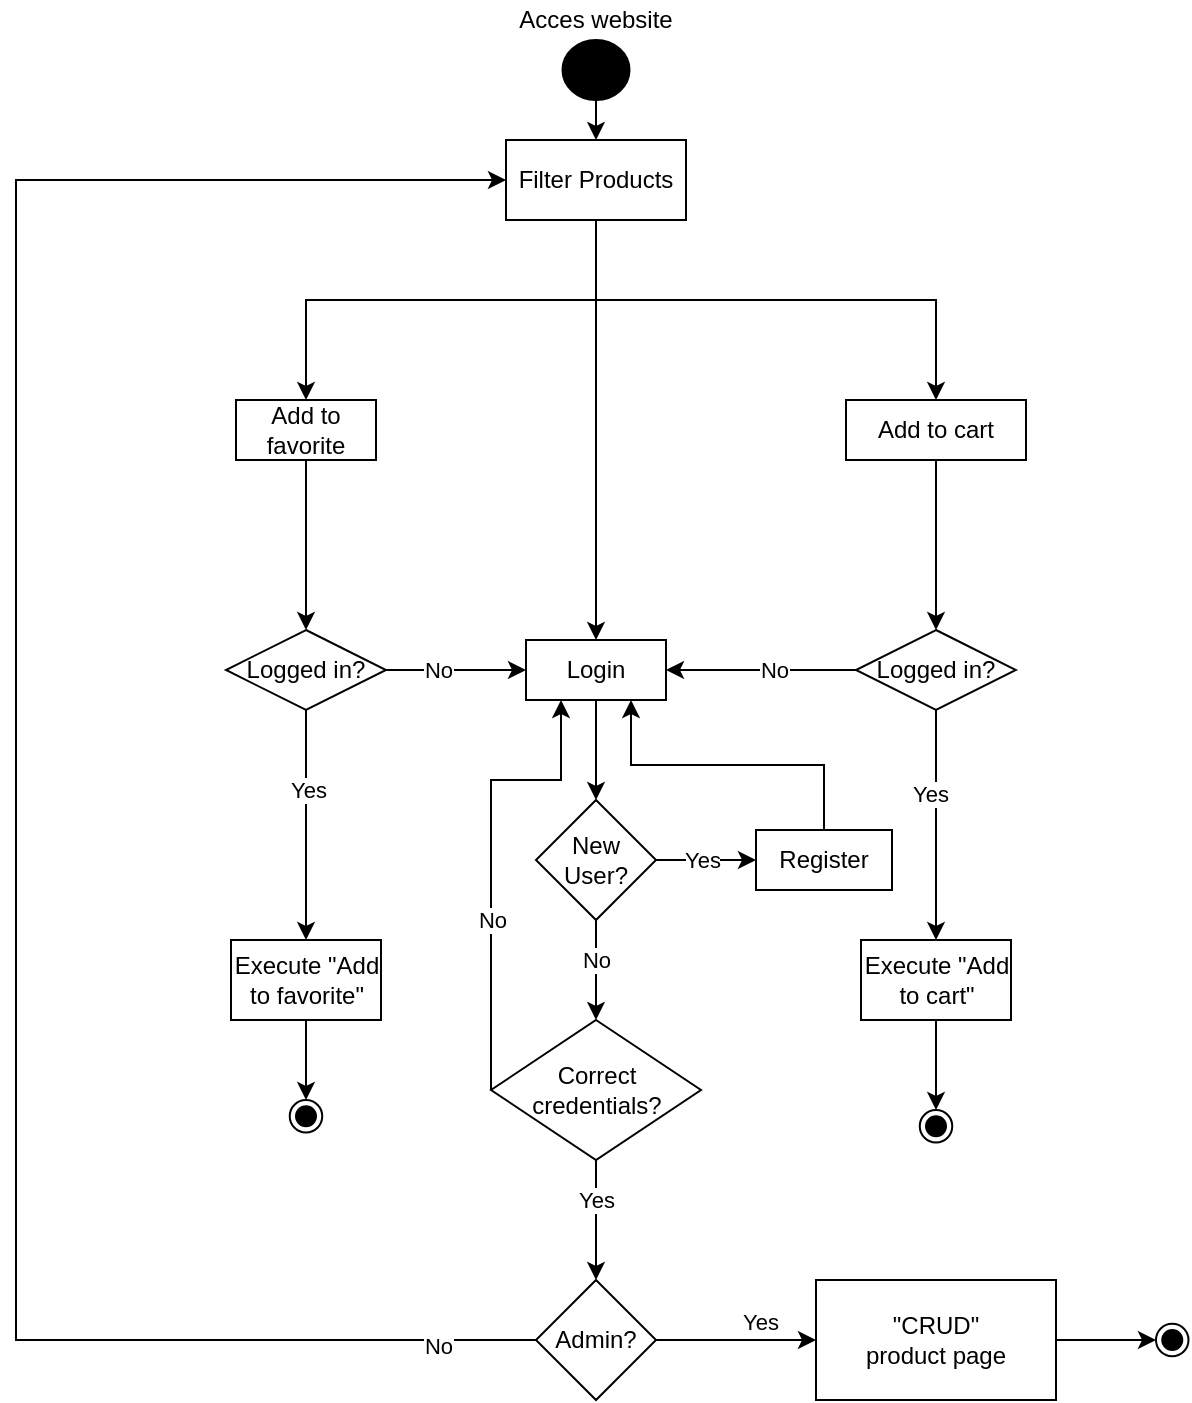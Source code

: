 <mxfile version="20.8.16" type="device"><diagram name="Page-1" id="EiYKBswAwSJi_3OKBr69"><mxGraphModel dx="608" dy="292" grid="1" gridSize="10" guides="1" tooltips="1" connect="1" arrows="1" fold="1" page="1" pageScale="1" pageWidth="850" pageHeight="1100" math="0" shadow="0"><root><mxCell id="0"/><mxCell id="1" parent="0"/><mxCell id="ZTx988xL6pjb7x4kVGpn-1" value="" style="ellipse;whiteSpace=wrap;html=1;fillColor=#000000;" parent="1" vertex="1"><mxGeometry x="413.25" y="20" width="33.5" height="30" as="geometry"/></mxCell><mxCell id="ZTx988xL6pjb7x4kVGpn-2" value="Filter Products" style="rounded=0;whiteSpace=wrap;html=1;fillColor=#FFFFFF;" parent="1" vertex="1"><mxGeometry x="385" y="70" width="90" height="40" as="geometry"/></mxCell><mxCell id="ZTx988xL6pjb7x4kVGpn-3" value="" style="endArrow=classic;html=1;rounded=0;exitX=0.5;exitY=1;exitDx=0;exitDy=0;entryX=0.5;entryY=0;entryDx=0;entryDy=0;" parent="1" source="ZTx988xL6pjb7x4kVGpn-1" target="ZTx988xL6pjb7x4kVGpn-2" edge="1"><mxGeometry width="50" height="50" relative="1" as="geometry"><mxPoint x="200" y="270" as="sourcePoint"/><mxPoint x="250" y="220" as="targetPoint"/></mxGeometry></mxCell><mxCell id="ZTx988xL6pjb7x4kVGpn-6" value="" style="endArrow=classic;html=1;rounded=0;exitX=0.5;exitY=1;exitDx=0;exitDy=0;entryX=0.5;entryY=0;entryDx=0;entryDy=0;" parent="1" source="ZTx988xL6pjb7x4kVGpn-2" target="ZTx988xL6pjb7x4kVGpn-53" edge="1"><mxGeometry width="50" height="50" relative="1" as="geometry"><mxPoint x="390" y="180" as="sourcePoint"/><mxPoint x="425.5" y="200" as="targetPoint"/></mxGeometry></mxCell><mxCell id="ZTx988xL6pjb7x4kVGpn-7" value="Add to favorite" style="rounded=0;whiteSpace=wrap;html=1;fillColor=#FFFFFF;" parent="1" vertex="1"><mxGeometry x="250" y="200" width="70" height="30" as="geometry"/></mxCell><mxCell id="ZTx988xL6pjb7x4kVGpn-11" value="" style="endArrow=classic;html=1;rounded=0;exitX=0.5;exitY=1;exitDx=0;exitDy=0;entryX=0.5;entryY=0;entryDx=0;entryDy=0;edgeStyle=elbowEdgeStyle;elbow=vertical;" parent="1" source="ZTx988xL6pjb7x4kVGpn-2" target="ZTx988xL6pjb7x4kVGpn-7" edge="1"><mxGeometry width="50" height="50" relative="1" as="geometry"><mxPoint x="270" y="190" as="sourcePoint"/><mxPoint x="320" y="140" as="targetPoint"/><Array as="points"><mxPoint x="360" y="150"/></Array></mxGeometry></mxCell><mxCell id="ZTx988xL6pjb7x4kVGpn-13" value="" style="endArrow=classic;html=1;rounded=0;exitX=0.5;exitY=1;exitDx=0;exitDy=0;entryX=0.5;entryY=0;entryDx=0;entryDy=0;edgeStyle=elbowEdgeStyle;elbow=vertical;" parent="1" source="ZTx988xL6pjb7x4kVGpn-2" target="ZTx988xL6pjb7x4kVGpn-39" edge="1"><mxGeometry width="50" height="50" relative="1" as="geometry"><mxPoint x="520" y="160" as="sourcePoint"/><mxPoint x="605" y="210" as="targetPoint"/><Array as="points"><mxPoint x="500" y="150"/></Array></mxGeometry></mxCell><mxCell id="ZTx988xL6pjb7x4kVGpn-15" value="" style="endArrow=classic;html=1;rounded=0;elbow=vertical;exitX=0.5;exitY=1;exitDx=0;exitDy=0;edgeStyle=elbowEdgeStyle;entryX=0.5;entryY=0;entryDx=0;entryDy=0;" parent="1" source="ZTx988xL6pjb7x4kVGpn-7" target="ZTx988xL6pjb7x4kVGpn-37" edge="1"><mxGeometry width="50" height="50" relative="1" as="geometry"><mxPoint x="220" y="360" as="sourcePoint"/><mxPoint x="285" y="310" as="targetPoint"/></mxGeometry></mxCell><mxCell id="ZTx988xL6pjb7x4kVGpn-37" value="Logged in?" style="rhombus;whiteSpace=wrap;html=1;fillColor=#FFFFFF;" parent="1" vertex="1"><mxGeometry x="245" y="315" width="80" height="40" as="geometry"/></mxCell><mxCell id="ZTx988xL6pjb7x4kVGpn-39" value="Add to cart" style="rounded=0;whiteSpace=wrap;html=1;fillColor=#FFFFFF;" parent="1" vertex="1"><mxGeometry x="555" y="200" width="90" height="30" as="geometry"/></mxCell><mxCell id="ZTx988xL6pjb7x4kVGpn-53" value="Login" style="rounded=0;whiteSpace=wrap;html=1;fillColor=#FFFFFF;" parent="1" vertex="1"><mxGeometry x="395.0" y="320" width="70" height="30" as="geometry"/></mxCell><mxCell id="ZTx988xL6pjb7x4kVGpn-54" value="Register" style="rounded=0;whiteSpace=wrap;html=1;fillColor=#FFFFFF;" parent="1" vertex="1"><mxGeometry x="510" y="415" width="68" height="30" as="geometry"/></mxCell><mxCell id="ZTx988xL6pjb7x4kVGpn-56" value="New User?" style="rhombus;whiteSpace=wrap;html=1;fillColor=#FFFFFF;" parent="1" vertex="1"><mxGeometry x="400.0" y="400" width="60" height="60" as="geometry"/></mxCell><mxCell id="ZTx988xL6pjb7x4kVGpn-57" value="" style="endArrow=classic;html=1;rounded=0;exitX=0.5;exitY=1;exitDx=0;exitDy=0;entryX=0.5;entryY=0;entryDx=0;entryDy=0;" parent="1" source="ZTx988xL6pjb7x4kVGpn-53" target="ZTx988xL6pjb7x4kVGpn-56" edge="1"><mxGeometry width="50" height="50" relative="1" as="geometry"><mxPoint x="520" y="530" as="sourcePoint"/><mxPoint x="570" y="480" as="targetPoint"/></mxGeometry></mxCell><mxCell id="ZTx988xL6pjb7x4kVGpn-58" value="" style="endArrow=classic;html=1;rounded=0;exitX=1;exitY=0.5;exitDx=0;exitDy=0;entryX=0;entryY=0.5;entryDx=0;entryDy=0;" parent="1" source="ZTx988xL6pjb7x4kVGpn-56" target="ZTx988xL6pjb7x4kVGpn-54" edge="1"><mxGeometry width="50" height="50" relative="1" as="geometry"><mxPoint x="480.0" y="490" as="sourcePoint"/><mxPoint x="530" y="440" as="targetPoint"/></mxGeometry></mxCell><mxCell id="ZTx988xL6pjb7x4kVGpn-59" value="Yes" style="edgeLabel;html=1;align=center;verticalAlign=middle;resizable=0;points=[];" parent="ZTx988xL6pjb7x4kVGpn-58" vertex="1" connectable="0"><mxGeometry x="-0.362" y="-2" relative="1" as="geometry"><mxPoint x="7" y="-2" as="offset"/></mxGeometry></mxCell><mxCell id="ZTx988xL6pjb7x4kVGpn-60" value="Admin?" style="rhombus;whiteSpace=wrap;html=1;fillColor=#FFFFFF;" parent="1" vertex="1"><mxGeometry x="400" y="640" width="60" height="60" as="geometry"/></mxCell><mxCell id="ZTx988xL6pjb7x4kVGpn-65" value="" style="endArrow=classic;html=1;rounded=0;elbow=vertical;exitX=0.5;exitY=1;exitDx=0;exitDy=0;entryX=0.5;entryY=0;entryDx=0;entryDy=0;" parent="1" source="ZTx988xL6pjb7x4kVGpn-39" target="ZTx988xL6pjb7x4kVGpn-67" edge="1"><mxGeometry width="50" height="50" relative="1" as="geometry"><mxPoint x="560" y="340" as="sourcePoint"/><mxPoint x="605" y="320" as="targetPoint"/></mxGeometry></mxCell><mxCell id="ZTx988xL6pjb7x4kVGpn-67" value="Logged in?" style="rhombus;whiteSpace=wrap;html=1;fillColor=#FFFFFF;" parent="1" vertex="1"><mxGeometry x="560" y="315" width="80" height="40" as="geometry"/></mxCell><mxCell id="ZTx988xL6pjb7x4kVGpn-68" value="" style="endArrow=classic;html=1;rounded=0;elbow=vertical;exitX=1;exitY=0.5;exitDx=0;exitDy=0;entryX=0;entryY=0.5;entryDx=0;entryDy=0;" parent="1" source="ZTx988xL6pjb7x4kVGpn-37" target="ZTx988xL6pjb7x4kVGpn-53" edge="1"><mxGeometry width="50" height="50" relative="1" as="geometry"><mxPoint x="310" y="430" as="sourcePoint"/><mxPoint x="360" y="380" as="targetPoint"/></mxGeometry></mxCell><mxCell id="ZTx988xL6pjb7x4kVGpn-70" value="No" style="edgeLabel;html=1;align=center;verticalAlign=middle;resizable=0;points=[];" parent="ZTx988xL6pjb7x4kVGpn-68" vertex="1" connectable="0"><mxGeometry x="-0.49" relative="1" as="geometry"><mxPoint x="8" as="offset"/></mxGeometry></mxCell><mxCell id="ZTx988xL6pjb7x4kVGpn-69" value="" style="endArrow=classic;html=1;rounded=0;elbow=vertical;exitX=0;exitY=0.5;exitDx=0;exitDy=0;entryX=1;entryY=0.5;entryDx=0;entryDy=0;" parent="1" source="ZTx988xL6pjb7x4kVGpn-67" target="ZTx988xL6pjb7x4kVGpn-53" edge="1"><mxGeometry width="50" height="50" relative="1" as="geometry"><mxPoint x="490" y="290" as="sourcePoint"/><mxPoint x="540" y="240" as="targetPoint"/></mxGeometry></mxCell><mxCell id="ZTx988xL6pjb7x4kVGpn-71" value="No" style="edgeLabel;html=1;align=center;verticalAlign=middle;resizable=0;points=[];" parent="ZTx988xL6pjb7x4kVGpn-69" vertex="1" connectable="0"><mxGeometry x="0.277" y="1" relative="1" as="geometry"><mxPoint x="19" y="-1" as="offset"/></mxGeometry></mxCell><mxCell id="ZTx988xL6pjb7x4kVGpn-83" value="Acces website" style="text;html=1;strokeColor=none;fillColor=none;align=center;verticalAlign=middle;whiteSpace=wrap;rounded=0;" parent="1" vertex="1"><mxGeometry x="375" width="110" height="20" as="geometry"/></mxCell><mxCell id="ZTx988xL6pjb7x4kVGpn-89" value="" style="endArrow=classic;html=1;rounded=0;elbow=vertical;exitX=0.5;exitY=1;exitDx=0;exitDy=0;entryX=0.5;entryY=0;entryDx=0;entryDy=0;" parent="1" source="ZTx988xL6pjb7x4kVGpn-37" target="ZTx988xL6pjb7x4kVGpn-101" edge="1"><mxGeometry width="50" height="50" relative="1" as="geometry"><mxPoint x="270" y="490" as="sourcePoint"/><mxPoint x="285" y="520" as="targetPoint"/></mxGeometry></mxCell><mxCell id="ZTx988xL6pjb7x4kVGpn-90" value="Yes" style="edgeLabel;html=1;align=center;verticalAlign=middle;resizable=0;points=[];" parent="ZTx988xL6pjb7x4kVGpn-89" vertex="1" connectable="0"><mxGeometry x="-0.314" y="1" relative="1" as="geometry"><mxPoint as="offset"/></mxGeometry></mxCell><mxCell id="ZTx988xL6pjb7x4kVGpn-91" value="" style="endArrow=classic;html=1;rounded=0;elbow=vertical;exitX=0.5;exitY=1;exitDx=0;exitDy=0;entryX=0.5;entryY=0;entryDx=0;entryDy=0;" parent="1" source="ZTx988xL6pjb7x4kVGpn-67" target="ZTx988xL6pjb7x4kVGpn-103" edge="1"><mxGeometry width="50" height="50" relative="1" as="geometry"><mxPoint x="710" y="410" as="sourcePoint"/><mxPoint x="600" y="520" as="targetPoint"/></mxGeometry></mxCell><mxCell id="ZTx988xL6pjb7x4kVGpn-93" value="Yes" style="edgeLabel;html=1;align=center;verticalAlign=middle;resizable=0;points=[];" parent="ZTx988xL6pjb7x4kVGpn-91" vertex="1" connectable="0"><mxGeometry x="-0.277" y="-3" relative="1" as="geometry"><mxPoint as="offset"/></mxGeometry></mxCell><mxCell id="ZTx988xL6pjb7x4kVGpn-94" value="Correct credentials?" style="rhombus;whiteSpace=wrap;html=1;fillColor=#FFFFFF;" parent="1" vertex="1"><mxGeometry x="377.5" y="510" width="105" height="70" as="geometry"/></mxCell><mxCell id="ZTx988xL6pjb7x4kVGpn-95" value="" style="endArrow=classic;html=1;rounded=0;elbow=vertical;exitX=0;exitY=0.5;exitDx=0;exitDy=0;entryX=0.25;entryY=1;entryDx=0;entryDy=0;edgeStyle=elbowEdgeStyle;" parent="1" source="ZTx988xL6pjb7x4kVGpn-94" target="ZTx988xL6pjb7x4kVGpn-53" edge="1"><mxGeometry width="50" height="50" relative="1" as="geometry"><mxPoint x="340" y="530" as="sourcePoint"/><mxPoint x="360" y="370" as="targetPoint"/><Array as="points"><mxPoint x="390" y="390"/><mxPoint x="390" y="470"/></Array></mxGeometry></mxCell><mxCell id="ZTx988xL6pjb7x4kVGpn-96" value="No" style="edgeLabel;html=1;align=center;verticalAlign=middle;resizable=0;points=[];" parent="ZTx988xL6pjb7x4kVGpn-95" vertex="1" connectable="0"><mxGeometry x="-0.489" y="2" relative="1" as="geometry"><mxPoint x="2" y="-26" as="offset"/></mxGeometry></mxCell><mxCell id="ZTx988xL6pjb7x4kVGpn-97" value="" style="endArrow=classic;html=1;rounded=0;elbow=vertical;exitX=0.5;exitY=1;exitDx=0;exitDy=0;entryX=0.5;entryY=0;entryDx=0;entryDy=0;" parent="1" source="ZTx988xL6pjb7x4kVGpn-94" target="ZTx988xL6pjb7x4kVGpn-60" edge="1"><mxGeometry width="50" height="50" relative="1" as="geometry"><mxPoint x="280" y="620" as="sourcePoint"/><mxPoint x="330" y="570" as="targetPoint"/></mxGeometry></mxCell><mxCell id="ZTx988xL6pjb7x4kVGpn-98" value="Yes" style="edgeLabel;html=1;align=center;verticalAlign=middle;resizable=0;points=[];" parent="ZTx988xL6pjb7x4kVGpn-97" vertex="1" connectable="0"><mxGeometry x="-0.527" y="-4" relative="1" as="geometry"><mxPoint x="4" y="6" as="offset"/></mxGeometry></mxCell><mxCell id="ZTx988xL6pjb7x4kVGpn-99" value="" style="endArrow=classic;html=1;rounded=0;elbow=vertical;exitX=0.5;exitY=1;exitDx=0;exitDy=0;entryX=0.5;entryY=0;entryDx=0;entryDy=0;" parent="1" source="ZTx988xL6pjb7x4kVGpn-56" target="ZTx988xL6pjb7x4kVGpn-94" edge="1"><mxGeometry width="50" height="50" relative="1" as="geometry"><mxPoint x="540" y="550" as="sourcePoint"/><mxPoint x="590" y="500" as="targetPoint"/></mxGeometry></mxCell><mxCell id="ZTx988xL6pjb7x4kVGpn-100" value="No" style="edgeLabel;html=1;align=center;verticalAlign=middle;resizable=0;points=[];" parent="ZTx988xL6pjb7x4kVGpn-99" vertex="1" connectable="0"><mxGeometry x="0.32" y="3" relative="1" as="geometry"><mxPoint x="-3" y="-13" as="offset"/></mxGeometry></mxCell><mxCell id="ZTx988xL6pjb7x4kVGpn-101" value="Execute&amp;nbsp;&quot;Add to favorite&quot;" style="rounded=0;whiteSpace=wrap;html=1;fillColor=#FFFFFF;" parent="1" vertex="1"><mxGeometry x="247.5" y="470" width="75" height="40" as="geometry"/></mxCell><mxCell id="ZTx988xL6pjb7x4kVGpn-103" value="Execute &quot;Add to cart&quot;" style="rounded=0;whiteSpace=wrap;html=1;fillColor=#FFFFFF;" parent="1" vertex="1"><mxGeometry x="562.5" y="470" width="75" height="40" as="geometry"/></mxCell><mxCell id="ZTx988xL6pjb7x4kVGpn-105" value="" style="endArrow=classic;html=1;rounded=0;elbow=vertical;exitX=1;exitY=0.5;exitDx=0;exitDy=0;entryX=0;entryY=0.5;entryDx=0;entryDy=0;" parent="1" source="ZTx988xL6pjb7x4kVGpn-60" target="_F9GhCRu47OV4GQcI8Go-3" edge="1"><mxGeometry width="50" height="50" relative="1" as="geometry"><mxPoint x="410" y="770" as="sourcePoint"/><mxPoint x="430" y="760" as="targetPoint"/></mxGeometry></mxCell><mxCell id="ZTx988xL6pjb7x4kVGpn-106" value="Yes" style="edgeLabel;html=1;align=center;verticalAlign=middle;resizable=0;points=[];" parent="ZTx988xL6pjb7x4kVGpn-105" vertex="1" connectable="0"><mxGeometry x="0.303" relative="1" as="geometry"><mxPoint y="-9" as="offset"/></mxGeometry></mxCell><mxCell id="_F9GhCRu47OV4GQcI8Go-1" value="" style="endArrow=classic;html=1;rounded=0;exitX=0;exitY=0.5;exitDx=0;exitDy=0;entryX=0;entryY=0.5;entryDx=0;entryDy=0;edgeStyle=elbowEdgeStyle;elbow=vertical;" parent="1" source="ZTx988xL6pjb7x4kVGpn-60" target="ZTx988xL6pjb7x4kVGpn-2" edge="1"><mxGeometry width="50" height="50" relative="1" as="geometry"><mxPoint x="90" y="680" as="sourcePoint"/><mxPoint x="310" y="60" as="targetPoint"/><Array as="points"><mxPoint x="140" y="390"/></Array></mxGeometry></mxCell><mxCell id="_F9GhCRu47OV4GQcI8Go-2" value="No" style="edgeLabel;html=1;align=center;verticalAlign=middle;resizable=0;points=[];" parent="_F9GhCRu47OV4GQcI8Go-1" vertex="1" connectable="0"><mxGeometry x="-0.634" y="3" relative="1" as="geometry"><mxPoint x="149" as="offset"/></mxGeometry></mxCell><mxCell id="_F9GhCRu47OV4GQcI8Go-3" value="&quot;CRUD&quot; &lt;br&gt;product page" style="rounded=0;whiteSpace=wrap;html=1;" parent="1" vertex="1"><mxGeometry x="540" y="640" width="120" height="60" as="geometry"/></mxCell><mxCell id="_F9GhCRu47OV4GQcI8Go-5" value="" style="endArrow=classic;html=1;rounded=0;elbow=vertical;entryX=0.75;entryY=1;entryDx=0;entryDy=0;exitX=0.5;exitY=0;exitDx=0;exitDy=0;edgeStyle=elbowEdgeStyle;" parent="1" source="ZTx988xL6pjb7x4kVGpn-54" target="ZTx988xL6pjb7x4kVGpn-53" edge="1"><mxGeometry width="50" height="50" relative="1" as="geometry"><mxPoint x="460" y="420" as="sourcePoint"/><mxPoint x="510" y="370" as="targetPoint"/></mxGeometry></mxCell><mxCell id="_F9GhCRu47OV4GQcI8Go-8" value="" style="ellipse;whiteSpace=wrap;html=1;aspect=fixed;" parent="1" vertex="1"><mxGeometry x="591.88" y="555" width="16.25" height="16.25" as="geometry"/></mxCell><mxCell id="_F9GhCRu47OV4GQcI8Go-9" value="" style="ellipse;whiteSpace=wrap;html=1;aspect=fixed;fillColor=#000000;" parent="1" vertex="1"><mxGeometry x="595.01" y="558.13" width="10" height="10" as="geometry"/></mxCell><mxCell id="_F9GhCRu47OV4GQcI8Go-10" value="" style="endArrow=classic;html=1;rounded=0;elbow=vertical;exitX=0.5;exitY=1;exitDx=0;exitDy=0;entryX=0.5;entryY=0;entryDx=0;entryDy=0;" parent="1" source="ZTx988xL6pjb7x4kVGpn-101" edge="1"><mxGeometry width="50" height="50" relative="1" as="geometry"><mxPoint x="220" y="580" as="sourcePoint"/><mxPoint x="285" y="550" as="targetPoint"/></mxGeometry></mxCell><mxCell id="_F9GhCRu47OV4GQcI8Go-11" value="" style="endArrow=classic;html=1;rounded=0;elbow=vertical;exitX=0.5;exitY=1;exitDx=0;exitDy=0;entryX=0.5;entryY=0;entryDx=0;entryDy=0;" parent="1" source="ZTx988xL6pjb7x4kVGpn-103" target="_F9GhCRu47OV4GQcI8Go-8" edge="1"><mxGeometry width="50" height="50" relative="1" as="geometry"><mxPoint x="330" y="670" as="sourcePoint"/><mxPoint x="380" y="620" as="targetPoint"/></mxGeometry></mxCell><mxCell id="_F9GhCRu47OV4GQcI8Go-14" value="" style="endArrow=classic;html=1;rounded=0;elbow=vertical;exitX=1;exitY=0.5;exitDx=0;exitDy=0;entryX=0;entryY=0.5;entryDx=0;entryDy=0;" parent="1" source="_F9GhCRu47OV4GQcI8Go-3" edge="1"><mxGeometry width="50" height="50" relative="1" as="geometry"><mxPoint x="710" y="780" as="sourcePoint"/><mxPoint x="710" y="670" as="targetPoint"/></mxGeometry></mxCell><mxCell id="U6zFEuJ15qkVfDHOOEZ3-3" value="" style="ellipse;whiteSpace=wrap;html=1;aspect=fixed;" vertex="1" parent="1"><mxGeometry x="276.87" y="550" width="16.25" height="16.25" as="geometry"/></mxCell><mxCell id="U6zFEuJ15qkVfDHOOEZ3-4" value="" style="ellipse;whiteSpace=wrap;html=1;aspect=fixed;fillColor=#000000;" vertex="1" parent="1"><mxGeometry x="280" y="553.13" width="10" height="10" as="geometry"/></mxCell><mxCell id="U6zFEuJ15qkVfDHOOEZ3-5" value="" style="ellipse;whiteSpace=wrap;html=1;aspect=fixed;" vertex="1" parent="1"><mxGeometry x="710" y="661.88" width="16.25" height="16.25" as="geometry"/></mxCell><mxCell id="U6zFEuJ15qkVfDHOOEZ3-6" value="" style="ellipse;whiteSpace=wrap;html=1;aspect=fixed;fillColor=#000000;" vertex="1" parent="1"><mxGeometry x="713.13" y="665.01" width="10" height="10" as="geometry"/></mxCell></root></mxGraphModel></diagram></mxfile>